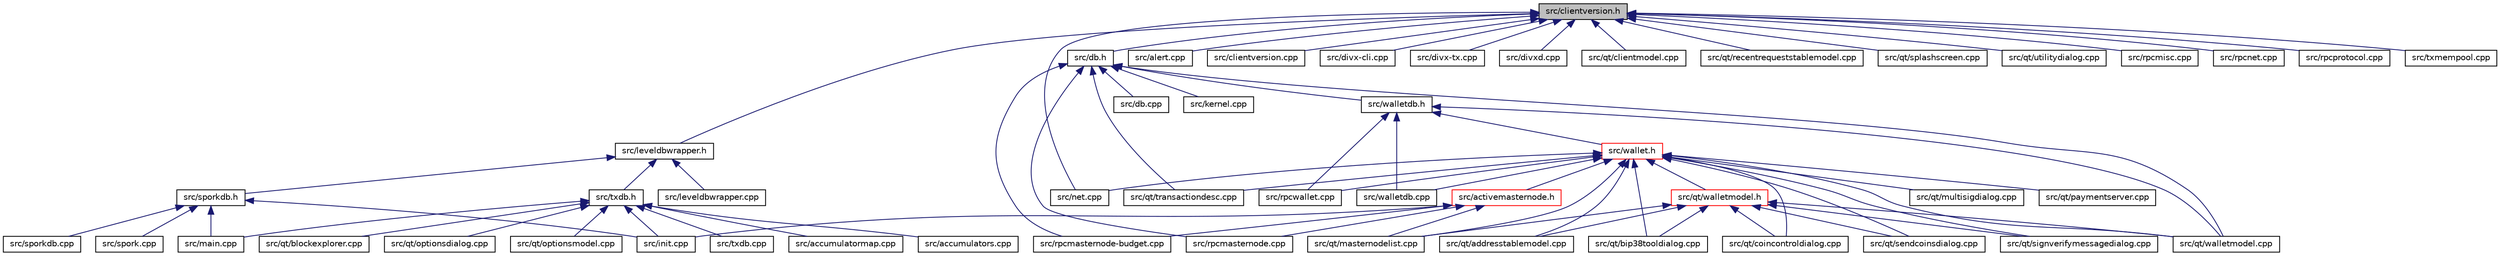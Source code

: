 digraph "src/clientversion.h"
{
  edge [fontname="Helvetica",fontsize="10",labelfontname="Helvetica",labelfontsize="10"];
  node [fontname="Helvetica",fontsize="10",shape=record];
  Node3 [label="src/clientversion.h",height=0.2,width=0.4,color="black", fillcolor="grey75", style="filled", fontcolor="black"];
  Node3 -> Node4 [dir="back",color="midnightblue",fontsize="10",style="solid",fontname="Helvetica"];
  Node4 [label="src/leveldbwrapper.h",height=0.2,width=0.4,color="black", fillcolor="white", style="filled",URL="$leveldbwrapper_8h.html"];
  Node4 -> Node5 [dir="back",color="midnightblue",fontsize="10",style="solid",fontname="Helvetica"];
  Node5 [label="src/txdb.h",height=0.2,width=0.4,color="black", fillcolor="white", style="filled",URL="$txdb_8h.html"];
  Node5 -> Node6 [dir="back",color="midnightblue",fontsize="10",style="solid",fontname="Helvetica"];
  Node6 [label="src/accumulatormap.cpp",height=0.2,width=0.4,color="black", fillcolor="white", style="filled",URL="$accumulatormap_8cpp.html"];
  Node5 -> Node7 [dir="back",color="midnightblue",fontsize="10",style="solid",fontname="Helvetica"];
  Node7 [label="src/accumulators.cpp",height=0.2,width=0.4,color="black", fillcolor="white", style="filled",URL="$accumulators_8cpp.html"];
  Node5 -> Node8 [dir="back",color="midnightblue",fontsize="10",style="solid",fontname="Helvetica"];
  Node8 [label="src/init.cpp",height=0.2,width=0.4,color="black", fillcolor="white", style="filled",URL="$init_8cpp.html"];
  Node5 -> Node9 [dir="back",color="midnightblue",fontsize="10",style="solid",fontname="Helvetica"];
  Node9 [label="src/main.cpp",height=0.2,width=0.4,color="black", fillcolor="white", style="filled",URL="$main_8cpp.html"];
  Node5 -> Node10 [dir="back",color="midnightblue",fontsize="10",style="solid",fontname="Helvetica"];
  Node10 [label="src/qt/blockexplorer.cpp",height=0.2,width=0.4,color="black", fillcolor="white", style="filled",URL="$blockexplorer_8cpp.html"];
  Node5 -> Node11 [dir="back",color="midnightblue",fontsize="10",style="solid",fontname="Helvetica"];
  Node11 [label="src/qt/optionsdialog.cpp",height=0.2,width=0.4,color="black", fillcolor="white", style="filled",URL="$optionsdialog_8cpp.html"];
  Node5 -> Node12 [dir="back",color="midnightblue",fontsize="10",style="solid",fontname="Helvetica"];
  Node12 [label="src/qt/optionsmodel.cpp",height=0.2,width=0.4,color="black", fillcolor="white", style="filled",URL="$optionsmodel_8cpp.html"];
  Node5 -> Node13 [dir="back",color="midnightblue",fontsize="10",style="solid",fontname="Helvetica"];
  Node13 [label="src/txdb.cpp",height=0.2,width=0.4,color="black", fillcolor="white", style="filled",URL="$txdb_8cpp.html"];
  Node4 -> Node14 [dir="back",color="midnightblue",fontsize="10",style="solid",fontname="Helvetica"];
  Node14 [label="src/sporkdb.h",height=0.2,width=0.4,color="black", fillcolor="white", style="filled",URL="$sporkdb_8h.html"];
  Node14 -> Node8 [dir="back",color="midnightblue",fontsize="10",style="solid",fontname="Helvetica"];
  Node14 -> Node9 [dir="back",color="midnightblue",fontsize="10",style="solid",fontname="Helvetica"];
  Node14 -> Node15 [dir="back",color="midnightblue",fontsize="10",style="solid",fontname="Helvetica"];
  Node15 [label="src/spork.cpp",height=0.2,width=0.4,color="black", fillcolor="white", style="filled",URL="$spork_8cpp.html"];
  Node14 -> Node16 [dir="back",color="midnightblue",fontsize="10",style="solid",fontname="Helvetica"];
  Node16 [label="src/sporkdb.cpp",height=0.2,width=0.4,color="black", fillcolor="white", style="filled",URL="$sporkdb_8cpp.html"];
  Node4 -> Node17 [dir="back",color="midnightblue",fontsize="10",style="solid",fontname="Helvetica"];
  Node17 [label="src/leveldbwrapper.cpp",height=0.2,width=0.4,color="black", fillcolor="white", style="filled",URL="$leveldbwrapper_8cpp.html"];
  Node3 -> Node18 [dir="back",color="midnightblue",fontsize="10",style="solid",fontname="Helvetica"];
  Node18 [label="src/db.h",height=0.2,width=0.4,color="black", fillcolor="white", style="filled",URL="$db_8h.html"];
  Node18 -> Node19 [dir="back",color="midnightblue",fontsize="10",style="solid",fontname="Helvetica"];
  Node19 [label="src/walletdb.h",height=0.2,width=0.4,color="black", fillcolor="white", style="filled",URL="$walletdb_8h.html"];
  Node19 -> Node20 [dir="back",color="midnightblue",fontsize="10",style="solid",fontname="Helvetica"];
  Node20 [label="src/wallet.h",height=0.2,width=0.4,color="red", fillcolor="white", style="filled",URL="$wallet_8h.html"];
  Node20 -> Node21 [dir="back",color="midnightblue",fontsize="10",style="solid",fontname="Helvetica"];
  Node21 [label="src/activemasternode.h",height=0.2,width=0.4,color="red", fillcolor="white", style="filled",URL="$activemasternode_8h.html"];
  Node21 -> Node8 [dir="back",color="midnightblue",fontsize="10",style="solid",fontname="Helvetica"];
  Node21 -> Node39 [dir="back",color="midnightblue",fontsize="10",style="solid",fontname="Helvetica"];
  Node39 [label="src/qt/masternodelist.cpp",height=0.2,width=0.4,color="black", fillcolor="white", style="filled",URL="$masternodelist_8cpp.html"];
  Node21 -> Node78 [dir="back",color="midnightblue",fontsize="10",style="solid",fontname="Helvetica"];
  Node78 [label="src/rpcmasternode-budget.cpp",height=0.2,width=0.4,color="black", fillcolor="white", style="filled",URL="$rpcmasternode-budget_8cpp.html"];
  Node21 -> Node79 [dir="back",color="midnightblue",fontsize="10",style="solid",fontname="Helvetica"];
  Node79 [label="src/rpcmasternode.cpp",height=0.2,width=0.4,color="black", fillcolor="white", style="filled",URL="$rpcmasternode_8cpp.html"];
  Node20 -> Node76 [dir="back",color="midnightblue",fontsize="10",style="solid",fontname="Helvetica"];
  Node76 [label="src/net.cpp",height=0.2,width=0.4,color="black", fillcolor="white", style="filled",URL="$net_8cpp.html"];
  Node20 -> Node28 [dir="back",color="midnightblue",fontsize="10",style="solid",fontname="Helvetica"];
  Node28 [label="src/qt/walletmodel.h",height=0.2,width=0.4,color="red", fillcolor="white", style="filled",URL="$walletmodel_8h.html"];
  Node28 -> Node29 [dir="back",color="midnightblue",fontsize="10",style="solid",fontname="Helvetica"];
  Node29 [label="src/qt/addresstablemodel.cpp",height=0.2,width=0.4,color="black", fillcolor="white", style="filled",URL="$addresstablemodel_8cpp.html"];
  Node28 -> Node33 [dir="back",color="midnightblue",fontsize="10",style="solid",fontname="Helvetica"];
  Node33 [label="src/qt/bip38tooldialog.cpp",height=0.2,width=0.4,color="black", fillcolor="white", style="filled",URL="$bip38tooldialog_8cpp.html"];
  Node28 -> Node34 [dir="back",color="midnightblue",fontsize="10",style="solid",fontname="Helvetica"];
  Node34 [label="src/qt/coincontroldialog.cpp",height=0.2,width=0.4,color="black", fillcolor="white", style="filled",URL="$coincontroldialog_8cpp.html"];
  Node28 -> Node39 [dir="back",color="midnightblue",fontsize="10",style="solid",fontname="Helvetica"];
  Node28 -> Node51 [dir="back",color="midnightblue",fontsize="10",style="solid",fontname="Helvetica"];
  Node51 [label="src/qt/sendcoinsdialog.cpp",height=0.2,width=0.4,color="black", fillcolor="white", style="filled",URL="$sendcoinsdialog_8cpp.html"];
  Node28 -> Node60 [dir="back",color="midnightblue",fontsize="10",style="solid",fontname="Helvetica"];
  Node60 [label="src/qt/signverifymessagedialog.cpp",height=0.2,width=0.4,color="black", fillcolor="white", style="filled",URL="$signverifymessagedialog_8cpp.html"];
  Node28 -> Node58 [dir="back",color="midnightblue",fontsize="10",style="solid",fontname="Helvetica"];
  Node58 [label="src/qt/walletmodel.cpp",height=0.2,width=0.4,color="black", fillcolor="white", style="filled",URL="$walletmodel_8cpp.html"];
  Node20 -> Node29 [dir="back",color="midnightblue",fontsize="10",style="solid",fontname="Helvetica"];
  Node20 -> Node33 [dir="back",color="midnightblue",fontsize="10",style="solid",fontname="Helvetica"];
  Node20 -> Node34 [dir="back",color="midnightblue",fontsize="10",style="solid",fontname="Helvetica"];
  Node20 -> Node39 [dir="back",color="midnightblue",fontsize="10",style="solid",fontname="Helvetica"];
  Node20 -> Node36 [dir="back",color="midnightblue",fontsize="10",style="solid",fontname="Helvetica"];
  Node36 [label="src/qt/multisigdialog.cpp",height=0.2,width=0.4,color="black", fillcolor="white", style="filled",URL="$multisigdialog_8cpp.html"];
  Node20 -> Node45 [dir="back",color="midnightblue",fontsize="10",style="solid",fontname="Helvetica"];
  Node45 [label="src/qt/paymentserver.cpp",height=0.2,width=0.4,color="black", fillcolor="white", style="filled",URL="$paymentserver_8cpp.html"];
  Node20 -> Node51 [dir="back",color="midnightblue",fontsize="10",style="solid",fontname="Helvetica"];
  Node20 -> Node60 [dir="back",color="midnightblue",fontsize="10",style="solid",fontname="Helvetica"];
  Node20 -> Node48 [dir="back",color="midnightblue",fontsize="10",style="solid",fontname="Helvetica"];
  Node48 [label="src/qt/transactiondesc.cpp",height=0.2,width=0.4,color="black", fillcolor="white", style="filled",URL="$transactiondesc_8cpp.html"];
  Node20 -> Node58 [dir="back",color="midnightblue",fontsize="10",style="solid",fontname="Helvetica"];
  Node20 -> Node73 [dir="back",color="midnightblue",fontsize="10",style="solid",fontname="Helvetica"];
  Node73 [label="src/rpcwallet.cpp",height=0.2,width=0.4,color="black", fillcolor="white", style="filled",URL="$rpcwallet_8cpp.html"];
  Node20 -> Node81 [dir="back",color="midnightblue",fontsize="10",style="solid",fontname="Helvetica"];
  Node81 [label="src/walletdb.cpp",height=0.2,width=0.4,color="black", fillcolor="white", style="filled",URL="$walletdb_8cpp.html"];
  Node19 -> Node58 [dir="back",color="midnightblue",fontsize="10",style="solid",fontname="Helvetica"];
  Node19 -> Node73 [dir="back",color="midnightblue",fontsize="10",style="solid",fontname="Helvetica"];
  Node19 -> Node81 [dir="back",color="midnightblue",fontsize="10",style="solid",fontname="Helvetica"];
  Node18 -> Node82 [dir="back",color="midnightblue",fontsize="10",style="solid",fontname="Helvetica"];
  Node82 [label="src/db.cpp",height=0.2,width=0.4,color="black", fillcolor="white", style="filled",URL="$db_8cpp.html"];
  Node18 -> Node83 [dir="back",color="midnightblue",fontsize="10",style="solid",fontname="Helvetica"];
  Node83 [label="src/kernel.cpp",height=0.2,width=0.4,color="black", fillcolor="white", style="filled",URL="$kernel_8cpp.html"];
  Node18 -> Node48 [dir="back",color="midnightblue",fontsize="10",style="solid",fontname="Helvetica"];
  Node18 -> Node58 [dir="back",color="midnightblue",fontsize="10",style="solid",fontname="Helvetica"];
  Node18 -> Node78 [dir="back",color="midnightblue",fontsize="10",style="solid",fontname="Helvetica"];
  Node18 -> Node79 [dir="back",color="midnightblue",fontsize="10",style="solid",fontname="Helvetica"];
  Node3 -> Node84 [dir="back",color="midnightblue",fontsize="10",style="solid",fontname="Helvetica"];
  Node84 [label="src/alert.cpp",height=0.2,width=0.4,color="black", fillcolor="white", style="filled",URL="$alert_8cpp.html"];
  Node3 -> Node85 [dir="back",color="midnightblue",fontsize="10",style="solid",fontname="Helvetica"];
  Node85 [label="src/clientversion.cpp",height=0.2,width=0.4,color="black", fillcolor="white", style="filled",URL="$clientversion_8cpp.html"];
  Node3 -> Node86 [dir="back",color="midnightblue",fontsize="10",style="solid",fontname="Helvetica"];
  Node86 [label="src/divx-cli.cpp",height=0.2,width=0.4,color="black", fillcolor="white", style="filled",URL="$divx-cli_8cpp.html"];
  Node3 -> Node87 [dir="back",color="midnightblue",fontsize="10",style="solid",fontname="Helvetica"];
  Node87 [label="src/divx-tx.cpp",height=0.2,width=0.4,color="black", fillcolor="white", style="filled",URL="$divx-tx_8cpp.html"];
  Node3 -> Node88 [dir="back",color="midnightblue",fontsize="10",style="solid",fontname="Helvetica"];
  Node88 [label="src/divxd.cpp",height=0.2,width=0.4,color="black", fillcolor="white", style="filled",URL="$divxd_8cpp.html"];
  Node3 -> Node76 [dir="back",color="midnightblue",fontsize="10",style="solid",fontname="Helvetica"];
  Node3 -> Node89 [dir="back",color="midnightblue",fontsize="10",style="solid",fontname="Helvetica"];
  Node89 [label="src/qt/clientmodel.cpp",height=0.2,width=0.4,color="black", fillcolor="white", style="filled",URL="$clientmodel_8cpp.html"];
  Node3 -> Node57 [dir="back",color="midnightblue",fontsize="10",style="solid",fontname="Helvetica"];
  Node57 [label="src/qt/recentrequeststablemodel.cpp",height=0.2,width=0.4,color="black", fillcolor="white", style="filled",URL="$recentrequeststablemodel_8cpp.html"];
  Node3 -> Node90 [dir="back",color="midnightblue",fontsize="10",style="solid",fontname="Helvetica"];
  Node90 [label="src/qt/splashscreen.cpp",height=0.2,width=0.4,color="black", fillcolor="white", style="filled",URL="$splashscreen_8cpp.html"];
  Node3 -> Node91 [dir="back",color="midnightblue",fontsize="10",style="solid",fontname="Helvetica"];
  Node91 [label="src/qt/utilitydialog.cpp",height=0.2,width=0.4,color="black", fillcolor="white", style="filled",URL="$utilitydialog_8cpp.html"];
  Node3 -> Node72 [dir="back",color="midnightblue",fontsize="10",style="solid",fontname="Helvetica"];
  Node72 [label="src/rpcmisc.cpp",height=0.2,width=0.4,color="black", fillcolor="white", style="filled",URL="$rpcmisc_8cpp.html"];
  Node3 -> Node92 [dir="back",color="midnightblue",fontsize="10",style="solid",fontname="Helvetica"];
  Node92 [label="src/rpcnet.cpp",height=0.2,width=0.4,color="black", fillcolor="white", style="filled",URL="$rpcnet_8cpp.html"];
  Node3 -> Node93 [dir="back",color="midnightblue",fontsize="10",style="solid",fontname="Helvetica"];
  Node93 [label="src/rpcprotocol.cpp",height=0.2,width=0.4,color="black", fillcolor="white", style="filled",URL="$rpcprotocol_8cpp.html"];
  Node3 -> Node94 [dir="back",color="midnightblue",fontsize="10",style="solid",fontname="Helvetica"];
  Node94 [label="src/txmempool.cpp",height=0.2,width=0.4,color="black", fillcolor="white", style="filled",URL="$txmempool_8cpp.html"];
}
